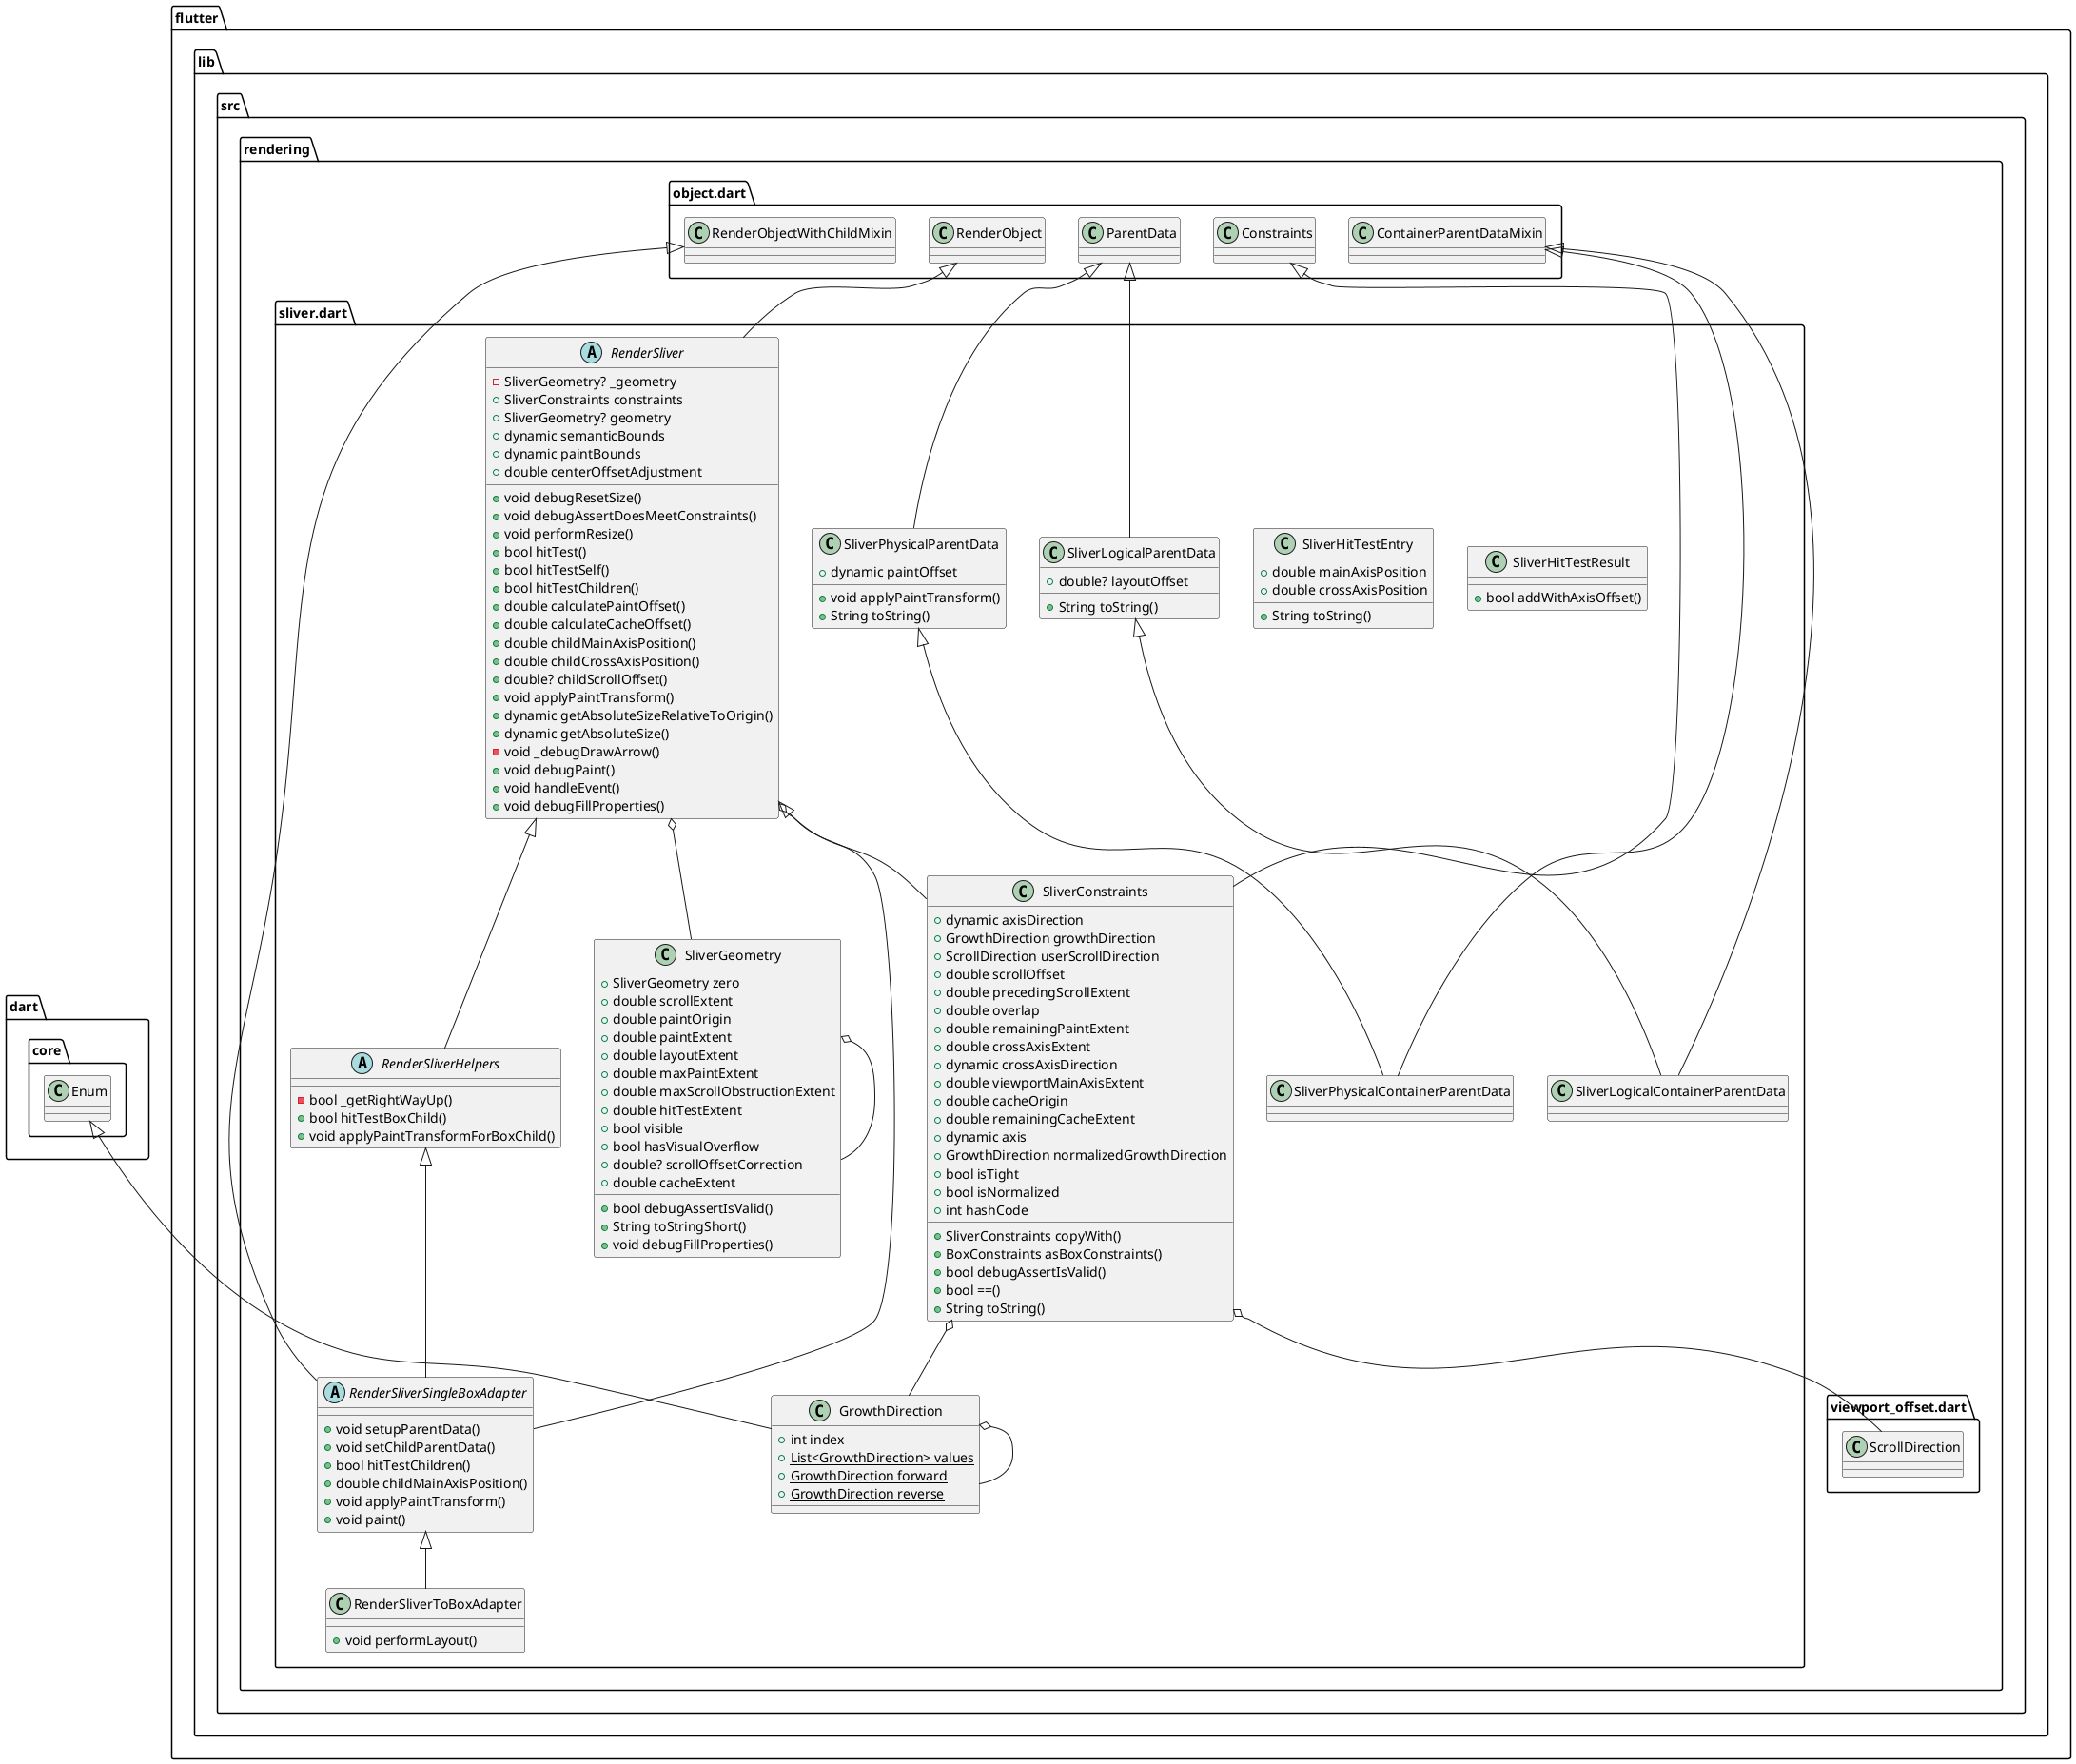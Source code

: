 @startuml
set namespaceSeparator ::

class "flutter::lib::src::rendering::sliver.dart::SliverConstraints" {
  +dynamic axisDirection
  +GrowthDirection growthDirection
  +ScrollDirection userScrollDirection
  +double scrollOffset
  +double precedingScrollExtent
  +double overlap
  +double remainingPaintExtent
  +double crossAxisExtent
  +dynamic crossAxisDirection
  +double viewportMainAxisExtent
  +double cacheOrigin
  +double remainingCacheExtent
  +dynamic axis
  +GrowthDirection normalizedGrowthDirection
  +bool isTight
  +bool isNormalized
  +int hashCode
  +SliverConstraints copyWith()
  +BoxConstraints asBoxConstraints()
  +bool debugAssertIsValid()
  +bool ==()
  +String toString()
}

"flutter::lib::src::rendering::sliver.dart::SliverConstraints" o-- "flutter::lib::src::rendering::sliver.dart::GrowthDirection"
"flutter::lib::src::rendering::sliver.dart::SliverConstraints" o-- "flutter::lib::src::rendering::viewport_offset.dart::ScrollDirection"
"flutter::lib::src::rendering::object.dart::Constraints" <|-- "flutter::lib::src::rendering::sliver.dart::SliverConstraints"

class "flutter::lib::src::rendering::sliver.dart::SliverGeometry" {
  {static} +SliverGeometry zero
  +double scrollExtent
  +double paintOrigin
  +double paintExtent
  +double layoutExtent
  +double maxPaintExtent
  +double maxScrollObstructionExtent
  +double hitTestExtent
  +bool visible
  +bool hasVisualOverflow
  +double? scrollOffsetCorrection
  +double cacheExtent
  +bool debugAssertIsValid()
  +String toStringShort()
  +void debugFillProperties()
}

"flutter::lib::src::rendering::sliver.dart::SliverGeometry" o-- "flutter::lib::src::rendering::sliver.dart::SliverGeometry"

class "flutter::lib::src::rendering::sliver.dart::SliverHitTestResult" {
  +bool addWithAxisOffset()
}

class "flutter::lib::src::rendering::sliver.dart::SliverHitTestEntry" {
  +double mainAxisPosition
  +double crossAxisPosition
  +String toString()
}

class "flutter::lib::src::rendering::sliver.dart::SliverLogicalParentData" {
  +double? layoutOffset
  +String toString()
}

"flutter::lib::src::rendering::object.dart::ParentData" <|-- "flutter::lib::src::rendering::sliver.dart::SliverLogicalParentData"

class "flutter::lib::src::rendering::sliver.dart::SliverLogicalContainerParentData" {
}

"flutter::lib::src::rendering::sliver.dart::SliverLogicalParentData" <|-- "flutter::lib::src::rendering::sliver.dart::SliverLogicalContainerParentData"
"flutter::lib::src::rendering::object.dart::ContainerParentDataMixin" <|-- "flutter::lib::src::rendering::sliver.dart::SliverLogicalContainerParentData"

class "flutter::lib::src::rendering::sliver.dart::SliverPhysicalParentData" {
  +dynamic paintOffset
  +void applyPaintTransform()
  +String toString()
}

"flutter::lib::src::rendering::object.dart::ParentData" <|-- "flutter::lib::src::rendering::sliver.dart::SliverPhysicalParentData"

class "flutter::lib::src::rendering::sliver.dart::SliverPhysicalContainerParentData" {
}

"flutter::lib::src::rendering::sliver.dart::SliverPhysicalParentData" <|-- "flutter::lib::src::rendering::sliver.dart::SliverPhysicalContainerParentData"
"flutter::lib::src::rendering::object.dart::ContainerParentDataMixin" <|-- "flutter::lib::src::rendering::sliver.dart::SliverPhysicalContainerParentData"

abstract class "flutter::lib::src::rendering::sliver.dart::RenderSliver" {
  -SliverGeometry? _geometry
  +SliverConstraints constraints
  +SliverGeometry? geometry
  +dynamic semanticBounds
  +dynamic paintBounds
  +double centerOffsetAdjustment
  +void debugResetSize()
  +void debugAssertDoesMeetConstraints()
  +void performResize()
  +bool hitTest()
  +bool hitTestSelf()
  +bool hitTestChildren()
  +double calculatePaintOffset()
  +double calculateCacheOffset()
  +double childMainAxisPosition()
  +double childCrossAxisPosition()
  +double? childScrollOffset()
  +void applyPaintTransform()
  +dynamic getAbsoluteSizeRelativeToOrigin()
  +dynamic getAbsoluteSize()
  -void _debugDrawArrow()
  +void debugPaint()
  +void handleEvent()
  +void debugFillProperties()
}

"flutter::lib::src::rendering::sliver.dart::RenderSliver" o-- "flutter::lib::src::rendering::sliver.dart::SliverGeometry"
"flutter::lib::src::rendering::sliver.dart::RenderSliver" o-- "flutter::lib::src::rendering::sliver.dart::SliverConstraints"
"flutter::lib::src::rendering::object.dart::RenderObject" <|-- "flutter::lib::src::rendering::sliver.dart::RenderSliver"

abstract class "flutter::lib::src::rendering::sliver.dart::RenderSliverSingleBoxAdapter" {
  +void setupParentData()
  +void setChildParentData()
  +bool hitTestChildren()
  +double childMainAxisPosition()
  +void applyPaintTransform()
  +void paint()
}

"flutter::lib::src::rendering::sliver.dart::RenderSliver" <|-- "flutter::lib::src::rendering::sliver.dart::RenderSliverSingleBoxAdapter"
"flutter::lib::src::rendering::object.dart::RenderObjectWithChildMixin" <|-- "flutter::lib::src::rendering::sliver.dart::RenderSliverSingleBoxAdapter"
"flutter::lib::src::rendering::sliver.dart::RenderSliverHelpers" <|-- "flutter::lib::src::rendering::sliver.dart::RenderSliverSingleBoxAdapter"

class "flutter::lib::src::rendering::sliver.dart::RenderSliverToBoxAdapter" {
  +void performLayout()
}

"flutter::lib::src::rendering::sliver.dart::RenderSliverSingleBoxAdapter" <|-- "flutter::lib::src::rendering::sliver.dart::RenderSliverToBoxAdapter"

class "flutter::lib::src::rendering::sliver.dart::GrowthDirection" {
  +int index
  {static} +List<GrowthDirection> values
  {static} +GrowthDirection forward
  {static} +GrowthDirection reverse
}

"flutter::lib::src::rendering::sliver.dart::GrowthDirection" o-- "flutter::lib::src::rendering::sliver.dart::GrowthDirection"
"dart::core::Enum" <|-- "flutter::lib::src::rendering::sliver.dart::GrowthDirection"

abstract class "flutter::lib::src::rendering::sliver.dart::RenderSliverHelpers" {
  -bool _getRightWayUp()
  +bool hitTestBoxChild()
  +void applyPaintTransformForBoxChild()
}

"flutter::lib::src::rendering::sliver.dart::RenderSliver" <|-- "flutter::lib::src::rendering::sliver.dart::RenderSliverHelpers"


@enduml